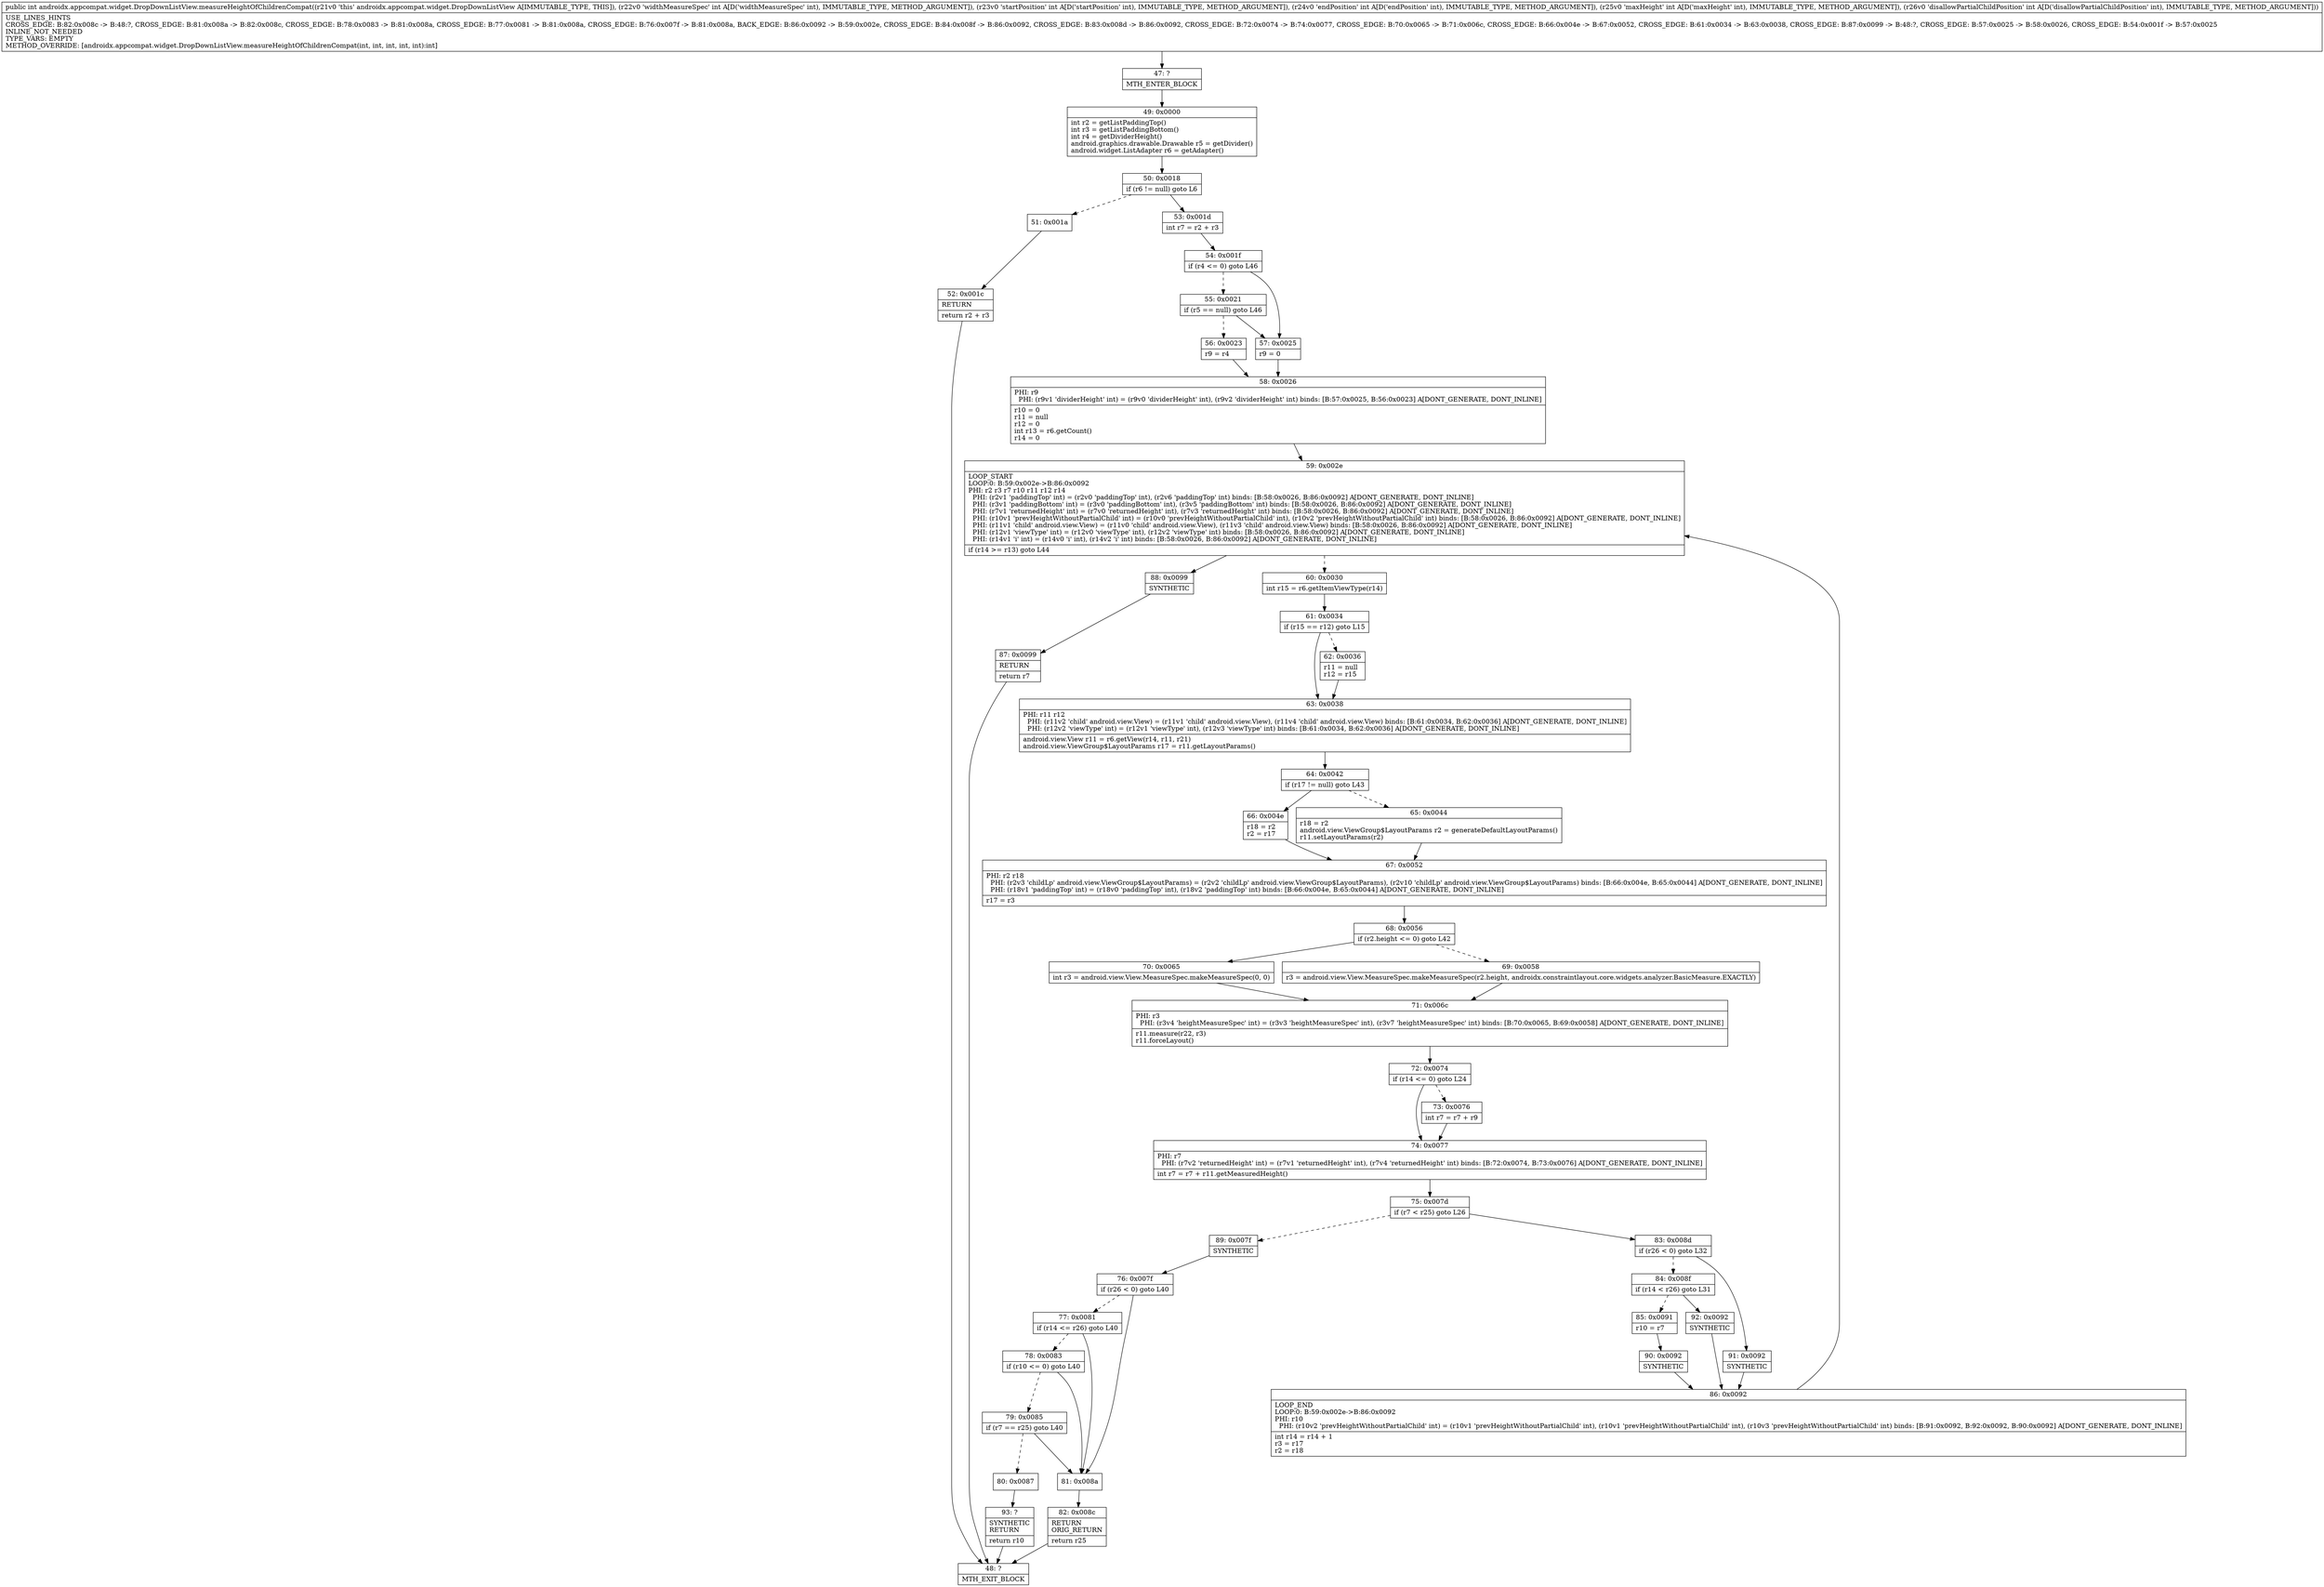 digraph "CFG forandroidx.appcompat.widget.DropDownListView.measureHeightOfChildrenCompat(IIIII)I" {
Node_47 [shape=record,label="{47\:\ ?|MTH_ENTER_BLOCK\l}"];
Node_49 [shape=record,label="{49\:\ 0x0000|int r2 = getListPaddingTop()\lint r3 = getListPaddingBottom()\lint r4 = getDividerHeight()\landroid.graphics.drawable.Drawable r5 = getDivider()\landroid.widget.ListAdapter r6 = getAdapter()\l}"];
Node_50 [shape=record,label="{50\:\ 0x0018|if (r6 != null) goto L6\l}"];
Node_51 [shape=record,label="{51\:\ 0x001a}"];
Node_52 [shape=record,label="{52\:\ 0x001c|RETURN\l|return r2 + r3\l}"];
Node_48 [shape=record,label="{48\:\ ?|MTH_EXIT_BLOCK\l}"];
Node_53 [shape=record,label="{53\:\ 0x001d|int r7 = r2 + r3\l}"];
Node_54 [shape=record,label="{54\:\ 0x001f|if (r4 \<= 0) goto L46\l}"];
Node_55 [shape=record,label="{55\:\ 0x0021|if (r5 == null) goto L46\l}"];
Node_56 [shape=record,label="{56\:\ 0x0023|r9 = r4\l}"];
Node_58 [shape=record,label="{58\:\ 0x0026|PHI: r9 \l  PHI: (r9v1 'dividerHeight' int) = (r9v0 'dividerHeight' int), (r9v2 'dividerHeight' int) binds: [B:57:0x0025, B:56:0x0023] A[DONT_GENERATE, DONT_INLINE]\l|r10 = 0\lr11 = null\lr12 = 0\lint r13 = r6.getCount()\lr14 = 0\l}"];
Node_59 [shape=record,label="{59\:\ 0x002e|LOOP_START\lLOOP:0: B:59:0x002e\-\>B:86:0x0092\lPHI: r2 r3 r7 r10 r11 r12 r14 \l  PHI: (r2v1 'paddingTop' int) = (r2v0 'paddingTop' int), (r2v6 'paddingTop' int) binds: [B:58:0x0026, B:86:0x0092] A[DONT_GENERATE, DONT_INLINE]\l  PHI: (r3v1 'paddingBottom' int) = (r3v0 'paddingBottom' int), (r3v5 'paddingBottom' int) binds: [B:58:0x0026, B:86:0x0092] A[DONT_GENERATE, DONT_INLINE]\l  PHI: (r7v1 'returnedHeight' int) = (r7v0 'returnedHeight' int), (r7v3 'returnedHeight' int) binds: [B:58:0x0026, B:86:0x0092] A[DONT_GENERATE, DONT_INLINE]\l  PHI: (r10v1 'prevHeightWithoutPartialChild' int) = (r10v0 'prevHeightWithoutPartialChild' int), (r10v2 'prevHeightWithoutPartialChild' int) binds: [B:58:0x0026, B:86:0x0092] A[DONT_GENERATE, DONT_INLINE]\l  PHI: (r11v1 'child' android.view.View) = (r11v0 'child' android.view.View), (r11v3 'child' android.view.View) binds: [B:58:0x0026, B:86:0x0092] A[DONT_GENERATE, DONT_INLINE]\l  PHI: (r12v1 'viewType' int) = (r12v0 'viewType' int), (r12v2 'viewType' int) binds: [B:58:0x0026, B:86:0x0092] A[DONT_GENERATE, DONT_INLINE]\l  PHI: (r14v1 'i' int) = (r14v0 'i' int), (r14v2 'i' int) binds: [B:58:0x0026, B:86:0x0092] A[DONT_GENERATE, DONT_INLINE]\l|if (r14 \>= r13) goto L44\l}"];
Node_60 [shape=record,label="{60\:\ 0x0030|int r15 = r6.getItemViewType(r14)\l}"];
Node_61 [shape=record,label="{61\:\ 0x0034|if (r15 == r12) goto L15\l}"];
Node_62 [shape=record,label="{62\:\ 0x0036|r11 = null\lr12 = r15\l}"];
Node_63 [shape=record,label="{63\:\ 0x0038|PHI: r11 r12 \l  PHI: (r11v2 'child' android.view.View) = (r11v1 'child' android.view.View), (r11v4 'child' android.view.View) binds: [B:61:0x0034, B:62:0x0036] A[DONT_GENERATE, DONT_INLINE]\l  PHI: (r12v2 'viewType' int) = (r12v1 'viewType' int), (r12v3 'viewType' int) binds: [B:61:0x0034, B:62:0x0036] A[DONT_GENERATE, DONT_INLINE]\l|android.view.View r11 = r6.getView(r14, r11, r21)\landroid.view.ViewGroup$LayoutParams r17 = r11.getLayoutParams()\l}"];
Node_64 [shape=record,label="{64\:\ 0x0042|if (r17 != null) goto L43\l}"];
Node_65 [shape=record,label="{65\:\ 0x0044|r18 = r2\landroid.view.ViewGroup$LayoutParams r2 = generateDefaultLayoutParams()\lr11.setLayoutParams(r2)\l}"];
Node_67 [shape=record,label="{67\:\ 0x0052|PHI: r2 r18 \l  PHI: (r2v3 'childLp' android.view.ViewGroup$LayoutParams) = (r2v2 'childLp' android.view.ViewGroup$LayoutParams), (r2v10 'childLp' android.view.ViewGroup$LayoutParams) binds: [B:66:0x004e, B:65:0x0044] A[DONT_GENERATE, DONT_INLINE]\l  PHI: (r18v1 'paddingTop' int) = (r18v0 'paddingTop' int), (r18v2 'paddingTop' int) binds: [B:66:0x004e, B:65:0x0044] A[DONT_GENERATE, DONT_INLINE]\l|r17 = r3\l}"];
Node_68 [shape=record,label="{68\:\ 0x0056|if (r2.height \<= 0) goto L42\l}"];
Node_69 [shape=record,label="{69\:\ 0x0058|r3 = android.view.View.MeasureSpec.makeMeasureSpec(r2.height, androidx.constraintlayout.core.widgets.analyzer.BasicMeasure.EXACTLY)\l}"];
Node_71 [shape=record,label="{71\:\ 0x006c|PHI: r3 \l  PHI: (r3v4 'heightMeasureSpec' int) = (r3v3 'heightMeasureSpec' int), (r3v7 'heightMeasureSpec' int) binds: [B:70:0x0065, B:69:0x0058] A[DONT_GENERATE, DONT_INLINE]\l|r11.measure(r22, r3)\lr11.forceLayout()\l}"];
Node_72 [shape=record,label="{72\:\ 0x0074|if (r14 \<= 0) goto L24\l}"];
Node_73 [shape=record,label="{73\:\ 0x0076|int r7 = r7 + r9\l}"];
Node_74 [shape=record,label="{74\:\ 0x0077|PHI: r7 \l  PHI: (r7v2 'returnedHeight' int) = (r7v1 'returnedHeight' int), (r7v4 'returnedHeight' int) binds: [B:72:0x0074, B:73:0x0076] A[DONT_GENERATE, DONT_INLINE]\l|int r7 = r7 + r11.getMeasuredHeight()\l}"];
Node_75 [shape=record,label="{75\:\ 0x007d|if (r7 \< r25) goto L26\l}"];
Node_83 [shape=record,label="{83\:\ 0x008d|if (r26 \< 0) goto L32\l}"];
Node_84 [shape=record,label="{84\:\ 0x008f|if (r14 \< r26) goto L31\l}"];
Node_85 [shape=record,label="{85\:\ 0x0091|r10 = r7\l}"];
Node_90 [shape=record,label="{90\:\ 0x0092|SYNTHETIC\l}"];
Node_86 [shape=record,label="{86\:\ 0x0092|LOOP_END\lLOOP:0: B:59:0x002e\-\>B:86:0x0092\lPHI: r10 \l  PHI: (r10v2 'prevHeightWithoutPartialChild' int) = (r10v1 'prevHeightWithoutPartialChild' int), (r10v1 'prevHeightWithoutPartialChild' int), (r10v3 'prevHeightWithoutPartialChild' int) binds: [B:91:0x0092, B:92:0x0092, B:90:0x0092] A[DONT_GENERATE, DONT_INLINE]\l|int r14 = r14 + 1\lr3 = r17\lr2 = r18\l}"];
Node_92 [shape=record,label="{92\:\ 0x0092|SYNTHETIC\l}"];
Node_91 [shape=record,label="{91\:\ 0x0092|SYNTHETIC\l}"];
Node_89 [shape=record,label="{89\:\ 0x007f|SYNTHETIC\l}"];
Node_76 [shape=record,label="{76\:\ 0x007f|if (r26 \< 0) goto L40\l}"];
Node_77 [shape=record,label="{77\:\ 0x0081|if (r14 \<= r26) goto L40\l}"];
Node_78 [shape=record,label="{78\:\ 0x0083|if (r10 \<= 0) goto L40\l}"];
Node_79 [shape=record,label="{79\:\ 0x0085|if (r7 == r25) goto L40\l}"];
Node_80 [shape=record,label="{80\:\ 0x0087}"];
Node_93 [shape=record,label="{93\:\ ?|SYNTHETIC\lRETURN\l|return r10\l}"];
Node_81 [shape=record,label="{81\:\ 0x008a}"];
Node_82 [shape=record,label="{82\:\ 0x008c|RETURN\lORIG_RETURN\l|return r25\l}"];
Node_70 [shape=record,label="{70\:\ 0x0065|int r3 = android.view.View.MeasureSpec.makeMeasureSpec(0, 0)\l}"];
Node_66 [shape=record,label="{66\:\ 0x004e|r18 = r2\lr2 = r17\l}"];
Node_88 [shape=record,label="{88\:\ 0x0099|SYNTHETIC\l}"];
Node_87 [shape=record,label="{87\:\ 0x0099|RETURN\l|return r7\l}"];
Node_57 [shape=record,label="{57\:\ 0x0025|r9 = 0\l}"];
MethodNode[shape=record,label="{public int androidx.appcompat.widget.DropDownListView.measureHeightOfChildrenCompat((r21v0 'this' androidx.appcompat.widget.DropDownListView A[IMMUTABLE_TYPE, THIS]), (r22v0 'widthMeasureSpec' int A[D('widthMeasureSpec' int), IMMUTABLE_TYPE, METHOD_ARGUMENT]), (r23v0 'startPosition' int A[D('startPosition' int), IMMUTABLE_TYPE, METHOD_ARGUMENT]), (r24v0 'endPosition' int A[D('endPosition' int), IMMUTABLE_TYPE, METHOD_ARGUMENT]), (r25v0 'maxHeight' int A[D('maxHeight' int), IMMUTABLE_TYPE, METHOD_ARGUMENT]), (r26v0 'disallowPartialChildPosition' int A[D('disallowPartialChildPosition' int), IMMUTABLE_TYPE, METHOD_ARGUMENT]))  | USE_LINES_HINTS\lCROSS_EDGE: B:82:0x008c \-\> B:48:?, CROSS_EDGE: B:81:0x008a \-\> B:82:0x008c, CROSS_EDGE: B:78:0x0083 \-\> B:81:0x008a, CROSS_EDGE: B:77:0x0081 \-\> B:81:0x008a, CROSS_EDGE: B:76:0x007f \-\> B:81:0x008a, BACK_EDGE: B:86:0x0092 \-\> B:59:0x002e, CROSS_EDGE: B:84:0x008f \-\> B:86:0x0092, CROSS_EDGE: B:83:0x008d \-\> B:86:0x0092, CROSS_EDGE: B:72:0x0074 \-\> B:74:0x0077, CROSS_EDGE: B:70:0x0065 \-\> B:71:0x006c, CROSS_EDGE: B:66:0x004e \-\> B:67:0x0052, CROSS_EDGE: B:61:0x0034 \-\> B:63:0x0038, CROSS_EDGE: B:87:0x0099 \-\> B:48:?, CROSS_EDGE: B:57:0x0025 \-\> B:58:0x0026, CROSS_EDGE: B:54:0x001f \-\> B:57:0x0025\lINLINE_NOT_NEEDED\lTYPE_VARS: EMPTY\lMETHOD_OVERRIDE: [androidx.appcompat.widget.DropDownListView.measureHeightOfChildrenCompat(int, int, int, int, int):int]\l}"];
MethodNode -> Node_47;Node_47 -> Node_49;
Node_49 -> Node_50;
Node_50 -> Node_51[style=dashed];
Node_50 -> Node_53;
Node_51 -> Node_52;
Node_52 -> Node_48;
Node_53 -> Node_54;
Node_54 -> Node_55[style=dashed];
Node_54 -> Node_57;
Node_55 -> Node_56[style=dashed];
Node_55 -> Node_57;
Node_56 -> Node_58;
Node_58 -> Node_59;
Node_59 -> Node_60[style=dashed];
Node_59 -> Node_88;
Node_60 -> Node_61;
Node_61 -> Node_62[style=dashed];
Node_61 -> Node_63;
Node_62 -> Node_63;
Node_63 -> Node_64;
Node_64 -> Node_65[style=dashed];
Node_64 -> Node_66;
Node_65 -> Node_67;
Node_67 -> Node_68;
Node_68 -> Node_69[style=dashed];
Node_68 -> Node_70;
Node_69 -> Node_71;
Node_71 -> Node_72;
Node_72 -> Node_73[style=dashed];
Node_72 -> Node_74;
Node_73 -> Node_74;
Node_74 -> Node_75;
Node_75 -> Node_83;
Node_75 -> Node_89[style=dashed];
Node_83 -> Node_84[style=dashed];
Node_83 -> Node_91;
Node_84 -> Node_85[style=dashed];
Node_84 -> Node_92;
Node_85 -> Node_90;
Node_90 -> Node_86;
Node_86 -> Node_59;
Node_92 -> Node_86;
Node_91 -> Node_86;
Node_89 -> Node_76;
Node_76 -> Node_77[style=dashed];
Node_76 -> Node_81;
Node_77 -> Node_78[style=dashed];
Node_77 -> Node_81;
Node_78 -> Node_79[style=dashed];
Node_78 -> Node_81;
Node_79 -> Node_80[style=dashed];
Node_79 -> Node_81;
Node_80 -> Node_93;
Node_93 -> Node_48;
Node_81 -> Node_82;
Node_82 -> Node_48;
Node_70 -> Node_71;
Node_66 -> Node_67;
Node_88 -> Node_87;
Node_87 -> Node_48;
Node_57 -> Node_58;
}

